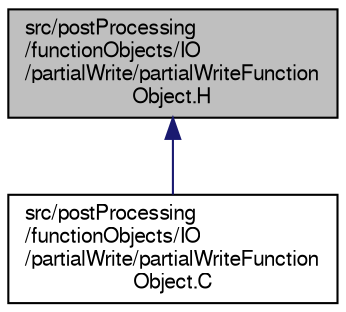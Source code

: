 digraph "src/postProcessing/functionObjects/IO/partialWrite/partialWriteFunctionObject.H"
{
  bgcolor="transparent";
  edge [fontname="FreeSans",fontsize="10",labelfontname="FreeSans",labelfontsize="10"];
  node [fontname="FreeSans",fontsize="10",shape=record];
  Node330 [label="src/postProcessing\l/functionObjects/IO\l/partialWrite/partialWriteFunction\lObject.H",height=0.2,width=0.4,color="black", fillcolor="grey75", style="filled", fontcolor="black"];
  Node330 -> Node331 [dir="back",color="midnightblue",fontsize="10",style="solid",fontname="FreeSans"];
  Node331 [label="src/postProcessing\l/functionObjects/IO\l/partialWrite/partialWriteFunction\lObject.C",height=0.2,width=0.4,color="black",URL="$a13595.html"];
}
